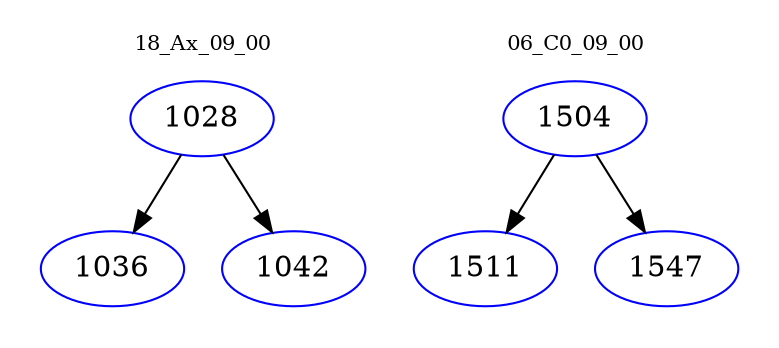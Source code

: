 digraph{
subgraph cluster_0 {
color = white
label = "18_Ax_09_00";
fontsize=10;
T0_1028 [label="1028", color="blue"]
T0_1028 -> T0_1036 [color="black"]
T0_1036 [label="1036", color="blue"]
T0_1028 -> T0_1042 [color="black"]
T0_1042 [label="1042", color="blue"]
}
subgraph cluster_1 {
color = white
label = "06_C0_09_00";
fontsize=10;
T1_1504 [label="1504", color="blue"]
T1_1504 -> T1_1511 [color="black"]
T1_1511 [label="1511", color="blue"]
T1_1504 -> T1_1547 [color="black"]
T1_1547 [label="1547", color="blue"]
}
}
